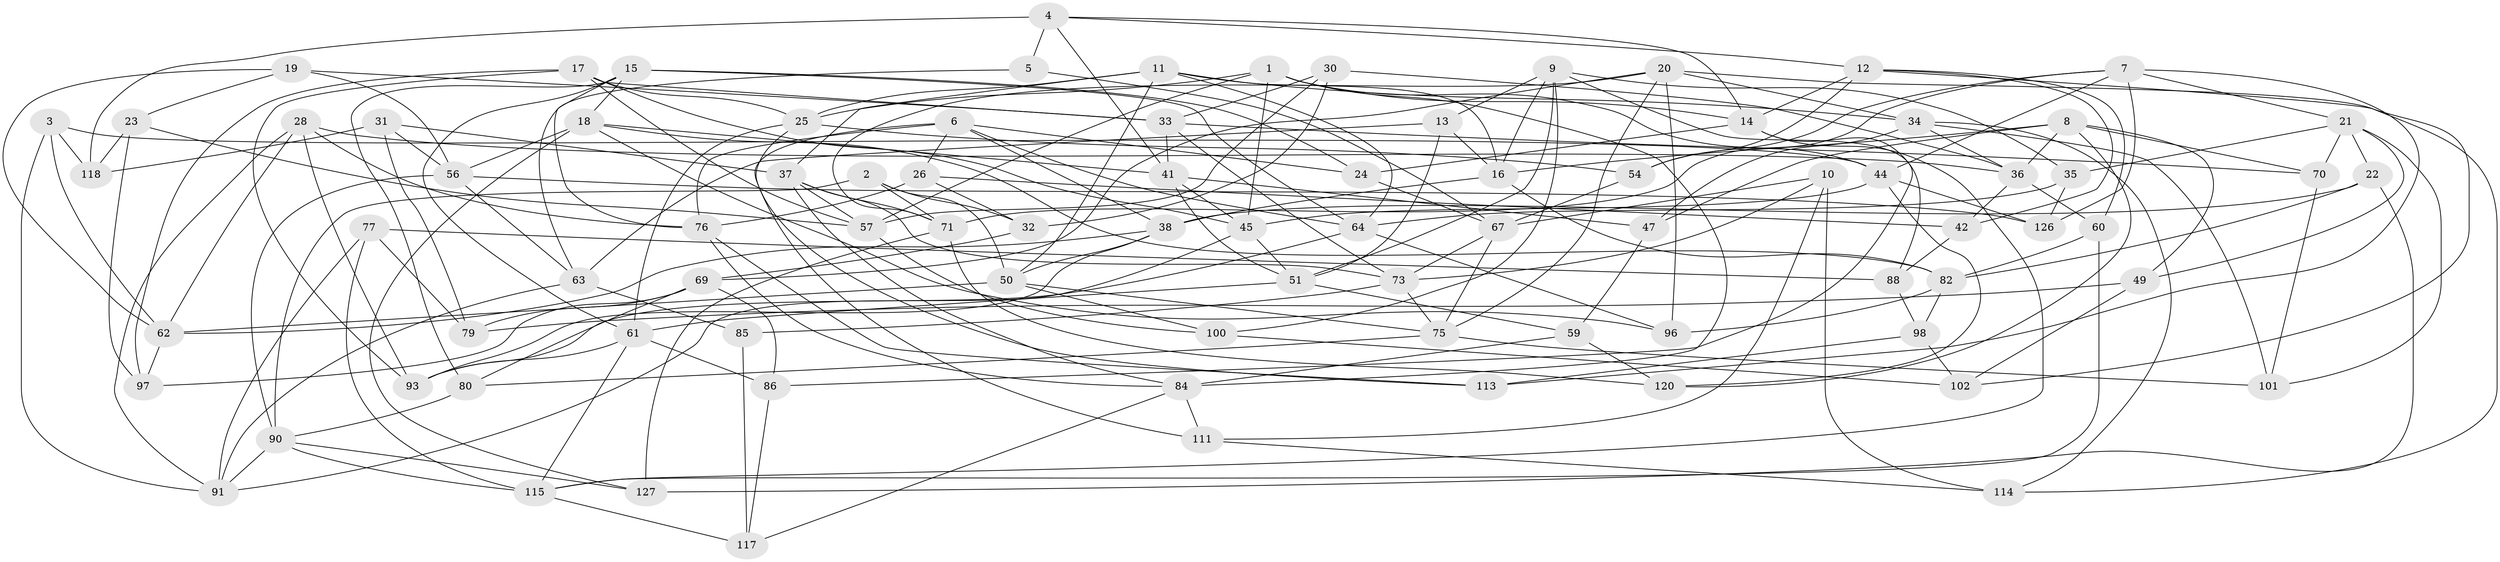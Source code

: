 // Generated by graph-tools (version 1.1) at 2025/24/03/03/25 07:24:26]
// undirected, 86 vertices, 214 edges
graph export_dot {
graph [start="1"]
  node [color=gray90,style=filled];
  1 [super="+108"];
  2;
  3;
  4 [super="+48"];
  5;
  6 [super="+39"];
  7 [super="+81"];
  8 [super="+131"];
  9 [super="+55"];
  10;
  11 [super="+87"];
  12 [super="+29"];
  13;
  14 [super="+94"];
  15 [super="+130"];
  16 [super="+43"];
  17 [super="+40"];
  18 [super="+121"];
  19;
  20 [super="+116"];
  21 [super="+27"];
  22;
  23;
  24;
  25 [super="+65"];
  26;
  28 [super="+74"];
  30;
  31;
  32;
  33 [super="+53"];
  34 [super="+66"];
  35;
  36 [super="+125"];
  37 [super="+89"];
  38 [super="+68"];
  41 [super="+78"];
  42;
  44 [super="+46"];
  45 [super="+83"];
  47;
  49;
  50 [super="+52"];
  51 [super="+58"];
  54;
  56 [super="+123"];
  57 [super="+112"];
  59;
  60;
  61 [super="+110"];
  62 [super="+103"];
  63 [super="+109"];
  64 [super="+107"];
  67 [super="+104"];
  69 [super="+72"];
  70;
  71 [super="+129"];
  73 [super="+119"];
  75 [super="+124"];
  76 [super="+95"];
  77;
  79;
  80;
  82 [super="+105"];
  84 [super="+122"];
  85;
  86;
  88;
  90 [super="+92"];
  91 [super="+106"];
  93 [super="+99"];
  96;
  97;
  98;
  100;
  101;
  102;
  111;
  113;
  114;
  115 [super="+128"];
  117;
  118;
  120;
  126;
  127;
  1 -- 45;
  1 -- 25;
  1 -- 14;
  1 -- 57;
  1 -- 44;
  1 -- 84;
  2 -- 32;
  2 -- 71;
  2 -- 90;
  2 -- 50;
  3 -- 118;
  3 -- 44;
  3 -- 62;
  3 -- 91;
  4 -- 14;
  4 -- 118;
  4 -- 5 [weight=2];
  4 -- 41;
  4 -- 12;
  5 -- 63;
  5 -- 67;
  6 -- 64;
  6 -- 26;
  6 -- 76;
  6 -- 24;
  6 -- 111;
  6 -- 38;
  7 -- 71;
  7 -- 113;
  7 -- 54;
  7 -- 44;
  7 -- 21;
  7 -- 126;
  8 -- 120;
  8 -- 70;
  8 -- 49;
  8 -- 16;
  8 -- 36;
  8 -- 47;
  9 -- 100;
  9 -- 35;
  9 -- 16;
  9 -- 88;
  9 -- 51;
  9 -- 13;
  10 -- 73;
  10 -- 111;
  10 -- 114;
  10 -- 67;
  11 -- 50;
  11 -- 64;
  11 -- 25;
  11 -- 16;
  11 -- 37;
  11 -- 34;
  12 -- 54;
  12 -- 42;
  12 -- 102;
  12 -- 60;
  12 -- 14;
  13 -- 51;
  13 -- 63;
  13 -- 16;
  14 -- 86;
  14 -- 24;
  14 -- 115;
  15 -- 24;
  15 -- 18;
  15 -- 76;
  15 -- 80;
  15 -- 64;
  15 -- 61;
  16 -- 82;
  16 -- 38;
  17 -- 25;
  17 -- 33;
  17 -- 93;
  17 -- 45;
  17 -- 97;
  17 -- 57;
  18 -- 82;
  18 -- 41;
  18 -- 96;
  18 -- 56;
  18 -- 127;
  19 -- 23;
  19 -- 33;
  19 -- 56;
  19 -- 62;
  20 -- 114;
  20 -- 75;
  20 -- 71;
  20 -- 96;
  20 -- 69;
  20 -- 34;
  21 -- 70;
  21 -- 49;
  21 -- 101;
  21 -- 35;
  21 -- 22;
  22 -- 38;
  22 -- 127;
  22 -- 82;
  23 -- 97;
  23 -- 57;
  23 -- 118;
  24 -- 67;
  25 -- 54;
  25 -- 61;
  25 -- 113;
  26 -- 42;
  26 -- 32;
  26 -- 76;
  28 -- 76;
  28 -- 91;
  28 -- 93 [weight=2];
  28 -- 62;
  28 -- 36;
  30 -- 57;
  30 -- 32;
  30 -- 33;
  30 -- 36;
  31 -- 118;
  31 -- 79;
  31 -- 56;
  31 -- 37;
  32 -- 69;
  33 -- 41;
  33 -- 70;
  33 -- 73;
  34 -- 36;
  34 -- 47;
  34 -- 101;
  34 -- 114;
  35 -- 126;
  35 -- 64;
  36 -- 60;
  36 -- 42;
  37 -- 71;
  37 -- 84;
  37 -- 57;
  37 -- 73;
  38 -- 50;
  38 -- 62;
  38 -- 93;
  41 -- 51;
  41 -- 45;
  41 -- 47;
  42 -- 88;
  44 -- 45;
  44 -- 120;
  44 -- 126;
  45 -- 91;
  45 -- 51;
  47 -- 59;
  49 -- 102;
  49 -- 79;
  50 -- 100;
  50 -- 75;
  50 -- 62;
  51 -- 61;
  51 -- 59;
  54 -- 67;
  56 -- 90;
  56 -- 126;
  56 -- 63;
  57 -- 100;
  59 -- 120;
  59 -- 84;
  60 -- 115;
  60 -- 82;
  61 -- 115;
  61 -- 93;
  61 -- 86;
  62 -- 97;
  63 -- 85 [weight=2];
  63 -- 91;
  64 -- 96;
  64 -- 93;
  67 -- 75;
  67 -- 73;
  69 -- 86;
  69 -- 79;
  69 -- 97;
  69 -- 80;
  70 -- 101;
  71 -- 120;
  71 -- 127;
  73 -- 85;
  73 -- 75;
  75 -- 80;
  75 -- 101;
  76 -- 113;
  76 -- 84;
  77 -- 79;
  77 -- 115;
  77 -- 88;
  77 -- 91;
  80 -- 90;
  82 -- 98;
  82 -- 96;
  84 -- 111;
  84 -- 117;
  85 -- 117;
  86 -- 117;
  88 -- 98;
  90 -- 127;
  90 -- 91;
  90 -- 115;
  98 -- 113;
  98 -- 102;
  100 -- 102;
  111 -- 114;
  115 -- 117;
}

